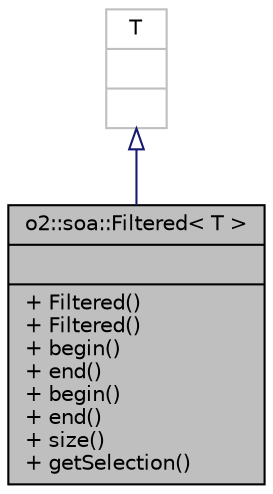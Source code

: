 digraph "o2::soa::Filtered&lt; T &gt;"
{
 // INTERACTIVE_SVG=YES
  bgcolor="transparent";
  edge [fontname="Helvetica",fontsize="10",labelfontname="Helvetica",labelfontsize="10"];
  node [fontname="Helvetica",fontsize="10",shape=record];
  Node0 [label="{o2::soa::Filtered\< T \>\n||+ Filtered()\l+ Filtered()\l+ begin()\l+ end()\l+ begin()\l+ end()\l+ size()\l+ getSelection()\l}",height=0.2,width=0.4,color="black", fillcolor="grey75", style="filled", fontcolor="black"];
  Node1 -> Node0 [dir="back",color="midnightblue",fontsize="10",style="solid",arrowtail="onormal",fontname="Helvetica"];
  Node1 [label="{T\n||}",height=0.2,width=0.4,color="grey75"];
}
